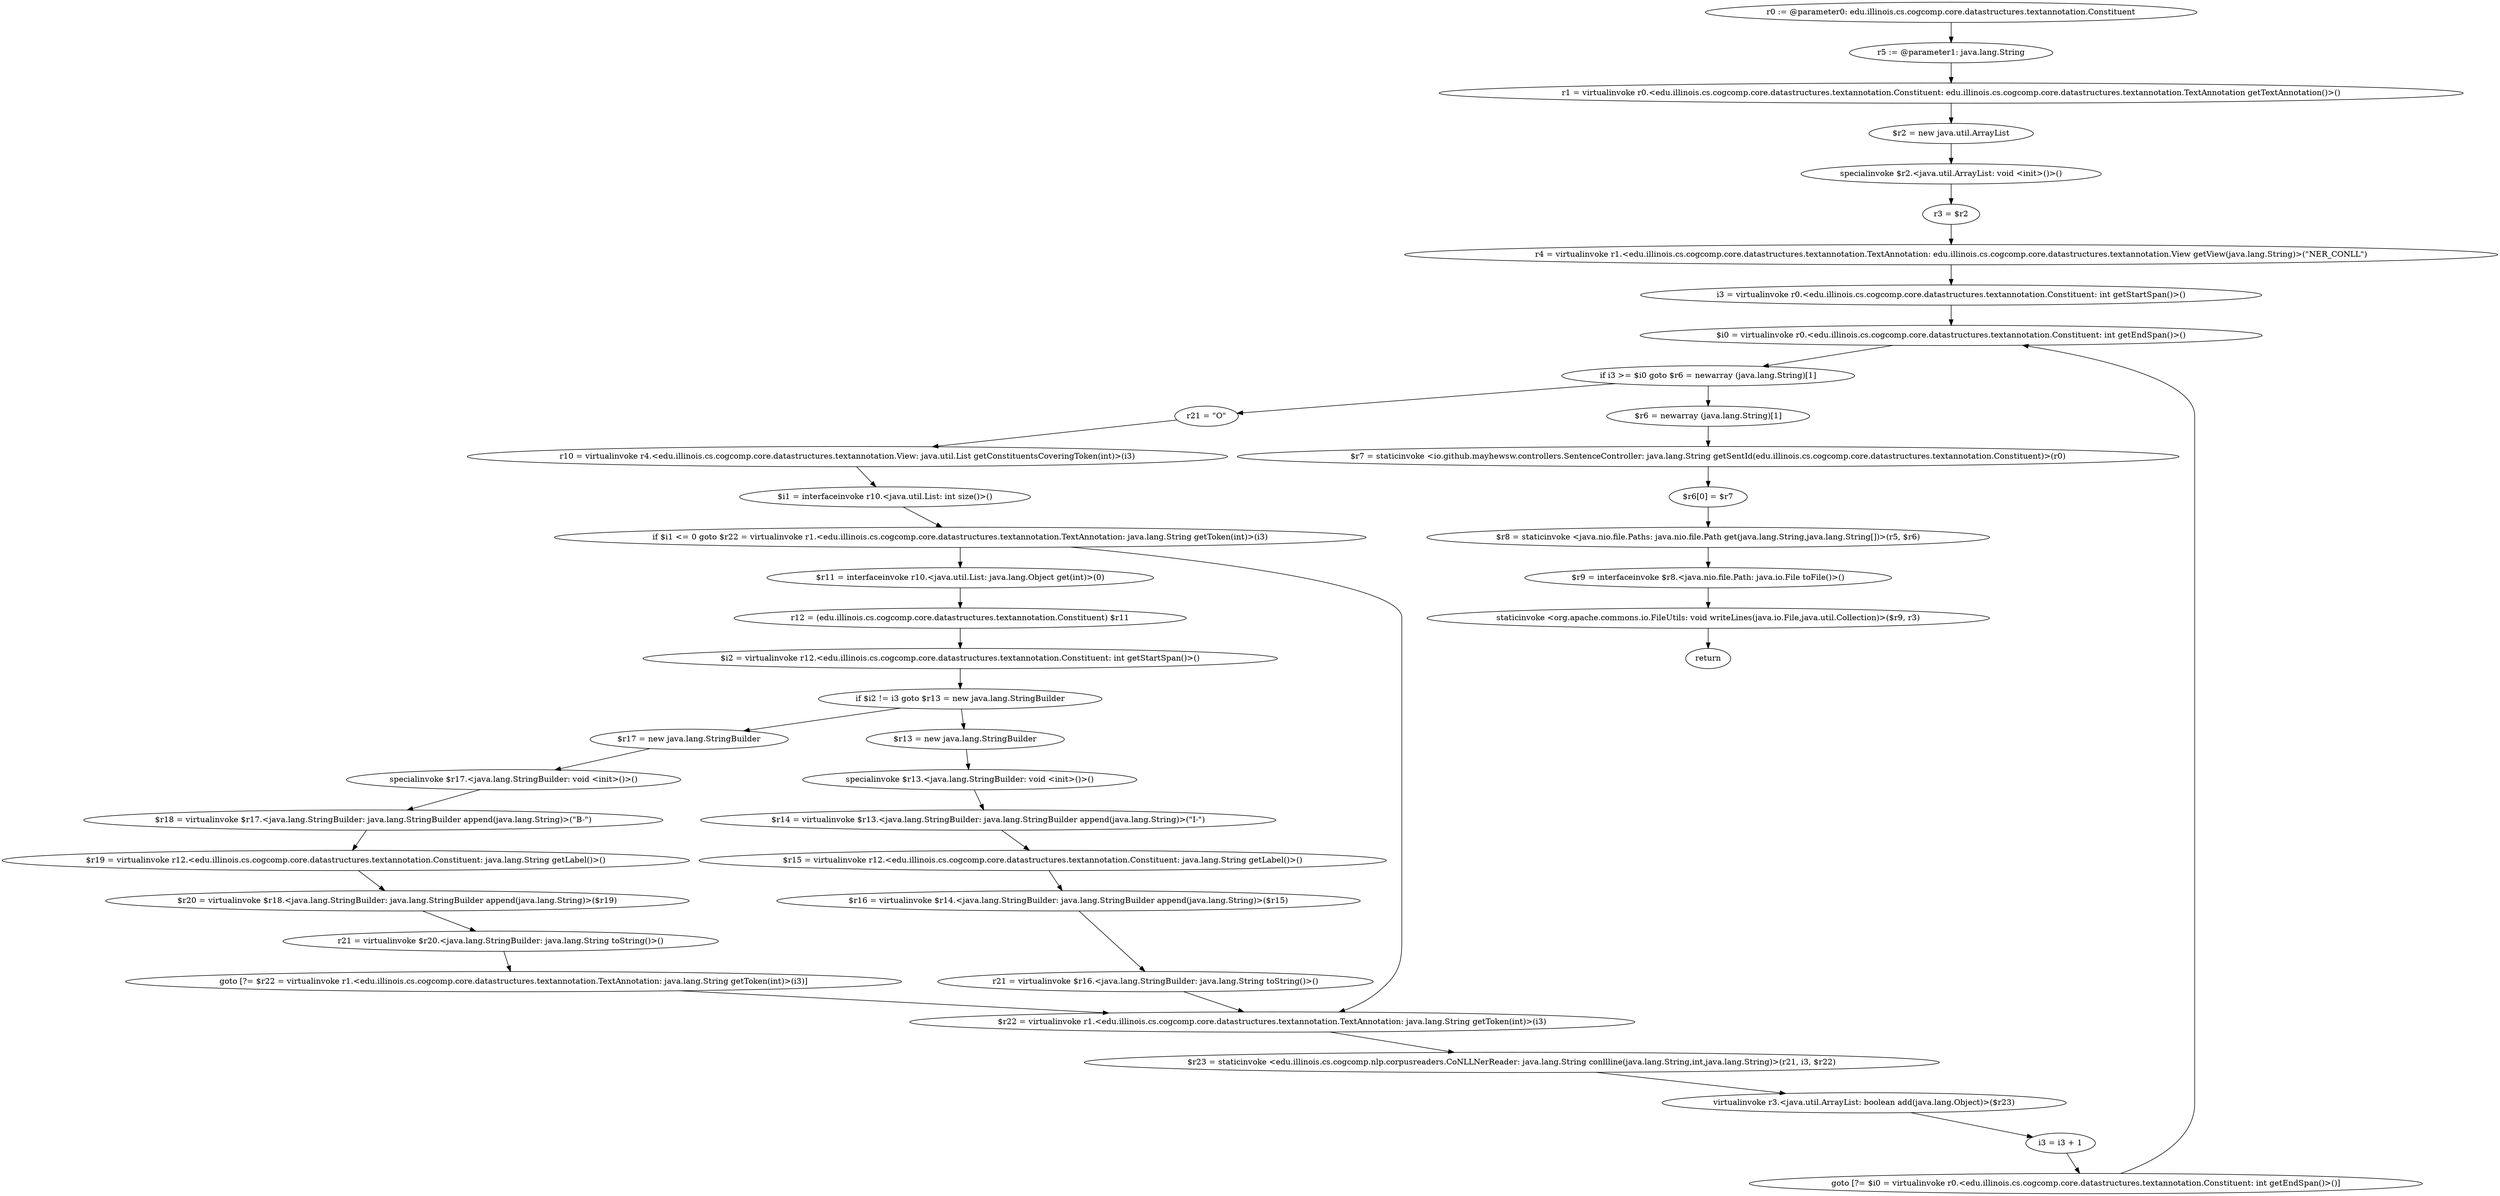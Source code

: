 digraph "unitGraph" {
    "r0 := @parameter0: edu.illinois.cs.cogcomp.core.datastructures.textannotation.Constituent"
    "r5 := @parameter1: java.lang.String"
    "r1 = virtualinvoke r0.<edu.illinois.cs.cogcomp.core.datastructures.textannotation.Constituent: edu.illinois.cs.cogcomp.core.datastructures.textannotation.TextAnnotation getTextAnnotation()>()"
    "$r2 = new java.util.ArrayList"
    "specialinvoke $r2.<java.util.ArrayList: void <init>()>()"
    "r3 = $r2"
    "r4 = virtualinvoke r1.<edu.illinois.cs.cogcomp.core.datastructures.textannotation.TextAnnotation: edu.illinois.cs.cogcomp.core.datastructures.textannotation.View getView(java.lang.String)>(\"NER_CONLL\")"
    "i3 = virtualinvoke r0.<edu.illinois.cs.cogcomp.core.datastructures.textannotation.Constituent: int getStartSpan()>()"
    "$i0 = virtualinvoke r0.<edu.illinois.cs.cogcomp.core.datastructures.textannotation.Constituent: int getEndSpan()>()"
    "if i3 >= $i0 goto $r6 = newarray (java.lang.String)[1]"
    "r21 = \"O\""
    "r10 = virtualinvoke r4.<edu.illinois.cs.cogcomp.core.datastructures.textannotation.View: java.util.List getConstituentsCoveringToken(int)>(i3)"
    "$i1 = interfaceinvoke r10.<java.util.List: int size()>()"
    "if $i1 <= 0 goto $r22 = virtualinvoke r1.<edu.illinois.cs.cogcomp.core.datastructures.textannotation.TextAnnotation: java.lang.String getToken(int)>(i3)"
    "$r11 = interfaceinvoke r10.<java.util.List: java.lang.Object get(int)>(0)"
    "r12 = (edu.illinois.cs.cogcomp.core.datastructures.textannotation.Constituent) $r11"
    "$i2 = virtualinvoke r12.<edu.illinois.cs.cogcomp.core.datastructures.textannotation.Constituent: int getStartSpan()>()"
    "if $i2 != i3 goto $r13 = new java.lang.StringBuilder"
    "$r17 = new java.lang.StringBuilder"
    "specialinvoke $r17.<java.lang.StringBuilder: void <init>()>()"
    "$r18 = virtualinvoke $r17.<java.lang.StringBuilder: java.lang.StringBuilder append(java.lang.String)>(\"B-\")"
    "$r19 = virtualinvoke r12.<edu.illinois.cs.cogcomp.core.datastructures.textannotation.Constituent: java.lang.String getLabel()>()"
    "$r20 = virtualinvoke $r18.<java.lang.StringBuilder: java.lang.StringBuilder append(java.lang.String)>($r19)"
    "r21 = virtualinvoke $r20.<java.lang.StringBuilder: java.lang.String toString()>()"
    "goto [?= $r22 = virtualinvoke r1.<edu.illinois.cs.cogcomp.core.datastructures.textannotation.TextAnnotation: java.lang.String getToken(int)>(i3)]"
    "$r13 = new java.lang.StringBuilder"
    "specialinvoke $r13.<java.lang.StringBuilder: void <init>()>()"
    "$r14 = virtualinvoke $r13.<java.lang.StringBuilder: java.lang.StringBuilder append(java.lang.String)>(\"I-\")"
    "$r15 = virtualinvoke r12.<edu.illinois.cs.cogcomp.core.datastructures.textannotation.Constituent: java.lang.String getLabel()>()"
    "$r16 = virtualinvoke $r14.<java.lang.StringBuilder: java.lang.StringBuilder append(java.lang.String)>($r15)"
    "r21 = virtualinvoke $r16.<java.lang.StringBuilder: java.lang.String toString()>()"
    "$r22 = virtualinvoke r1.<edu.illinois.cs.cogcomp.core.datastructures.textannotation.TextAnnotation: java.lang.String getToken(int)>(i3)"
    "$r23 = staticinvoke <edu.illinois.cs.cogcomp.nlp.corpusreaders.CoNLLNerReader: java.lang.String conllline(java.lang.String,int,java.lang.String)>(r21, i3, $r22)"
    "virtualinvoke r3.<java.util.ArrayList: boolean add(java.lang.Object)>($r23)"
    "i3 = i3 + 1"
    "goto [?= $i0 = virtualinvoke r0.<edu.illinois.cs.cogcomp.core.datastructures.textannotation.Constituent: int getEndSpan()>()]"
    "$r6 = newarray (java.lang.String)[1]"
    "$r7 = staticinvoke <io.github.mayhewsw.controllers.SentenceController: java.lang.String getSentId(edu.illinois.cs.cogcomp.core.datastructures.textannotation.Constituent)>(r0)"
    "$r6[0] = $r7"
    "$r8 = staticinvoke <java.nio.file.Paths: java.nio.file.Path get(java.lang.String,java.lang.String[])>(r5, $r6)"
    "$r9 = interfaceinvoke $r8.<java.nio.file.Path: java.io.File toFile()>()"
    "staticinvoke <org.apache.commons.io.FileUtils: void writeLines(java.io.File,java.util.Collection)>($r9, r3)"
    "return"
    "r0 := @parameter0: edu.illinois.cs.cogcomp.core.datastructures.textannotation.Constituent"->"r5 := @parameter1: java.lang.String";
    "r5 := @parameter1: java.lang.String"->"r1 = virtualinvoke r0.<edu.illinois.cs.cogcomp.core.datastructures.textannotation.Constituent: edu.illinois.cs.cogcomp.core.datastructures.textannotation.TextAnnotation getTextAnnotation()>()";
    "r1 = virtualinvoke r0.<edu.illinois.cs.cogcomp.core.datastructures.textannotation.Constituent: edu.illinois.cs.cogcomp.core.datastructures.textannotation.TextAnnotation getTextAnnotation()>()"->"$r2 = new java.util.ArrayList";
    "$r2 = new java.util.ArrayList"->"specialinvoke $r2.<java.util.ArrayList: void <init>()>()";
    "specialinvoke $r2.<java.util.ArrayList: void <init>()>()"->"r3 = $r2";
    "r3 = $r2"->"r4 = virtualinvoke r1.<edu.illinois.cs.cogcomp.core.datastructures.textannotation.TextAnnotation: edu.illinois.cs.cogcomp.core.datastructures.textannotation.View getView(java.lang.String)>(\"NER_CONLL\")";
    "r4 = virtualinvoke r1.<edu.illinois.cs.cogcomp.core.datastructures.textannotation.TextAnnotation: edu.illinois.cs.cogcomp.core.datastructures.textannotation.View getView(java.lang.String)>(\"NER_CONLL\")"->"i3 = virtualinvoke r0.<edu.illinois.cs.cogcomp.core.datastructures.textannotation.Constituent: int getStartSpan()>()";
    "i3 = virtualinvoke r0.<edu.illinois.cs.cogcomp.core.datastructures.textannotation.Constituent: int getStartSpan()>()"->"$i0 = virtualinvoke r0.<edu.illinois.cs.cogcomp.core.datastructures.textannotation.Constituent: int getEndSpan()>()";
    "$i0 = virtualinvoke r0.<edu.illinois.cs.cogcomp.core.datastructures.textannotation.Constituent: int getEndSpan()>()"->"if i3 >= $i0 goto $r6 = newarray (java.lang.String)[1]";
    "if i3 >= $i0 goto $r6 = newarray (java.lang.String)[1]"->"r21 = \"O\"";
    "if i3 >= $i0 goto $r6 = newarray (java.lang.String)[1]"->"$r6 = newarray (java.lang.String)[1]";
    "r21 = \"O\""->"r10 = virtualinvoke r4.<edu.illinois.cs.cogcomp.core.datastructures.textannotation.View: java.util.List getConstituentsCoveringToken(int)>(i3)";
    "r10 = virtualinvoke r4.<edu.illinois.cs.cogcomp.core.datastructures.textannotation.View: java.util.List getConstituentsCoveringToken(int)>(i3)"->"$i1 = interfaceinvoke r10.<java.util.List: int size()>()";
    "$i1 = interfaceinvoke r10.<java.util.List: int size()>()"->"if $i1 <= 0 goto $r22 = virtualinvoke r1.<edu.illinois.cs.cogcomp.core.datastructures.textannotation.TextAnnotation: java.lang.String getToken(int)>(i3)";
    "if $i1 <= 0 goto $r22 = virtualinvoke r1.<edu.illinois.cs.cogcomp.core.datastructures.textannotation.TextAnnotation: java.lang.String getToken(int)>(i3)"->"$r11 = interfaceinvoke r10.<java.util.List: java.lang.Object get(int)>(0)";
    "if $i1 <= 0 goto $r22 = virtualinvoke r1.<edu.illinois.cs.cogcomp.core.datastructures.textannotation.TextAnnotation: java.lang.String getToken(int)>(i3)"->"$r22 = virtualinvoke r1.<edu.illinois.cs.cogcomp.core.datastructures.textannotation.TextAnnotation: java.lang.String getToken(int)>(i3)";
    "$r11 = interfaceinvoke r10.<java.util.List: java.lang.Object get(int)>(0)"->"r12 = (edu.illinois.cs.cogcomp.core.datastructures.textannotation.Constituent) $r11";
    "r12 = (edu.illinois.cs.cogcomp.core.datastructures.textannotation.Constituent) $r11"->"$i2 = virtualinvoke r12.<edu.illinois.cs.cogcomp.core.datastructures.textannotation.Constituent: int getStartSpan()>()";
    "$i2 = virtualinvoke r12.<edu.illinois.cs.cogcomp.core.datastructures.textannotation.Constituent: int getStartSpan()>()"->"if $i2 != i3 goto $r13 = new java.lang.StringBuilder";
    "if $i2 != i3 goto $r13 = new java.lang.StringBuilder"->"$r17 = new java.lang.StringBuilder";
    "if $i2 != i3 goto $r13 = new java.lang.StringBuilder"->"$r13 = new java.lang.StringBuilder";
    "$r17 = new java.lang.StringBuilder"->"specialinvoke $r17.<java.lang.StringBuilder: void <init>()>()";
    "specialinvoke $r17.<java.lang.StringBuilder: void <init>()>()"->"$r18 = virtualinvoke $r17.<java.lang.StringBuilder: java.lang.StringBuilder append(java.lang.String)>(\"B-\")";
    "$r18 = virtualinvoke $r17.<java.lang.StringBuilder: java.lang.StringBuilder append(java.lang.String)>(\"B-\")"->"$r19 = virtualinvoke r12.<edu.illinois.cs.cogcomp.core.datastructures.textannotation.Constituent: java.lang.String getLabel()>()";
    "$r19 = virtualinvoke r12.<edu.illinois.cs.cogcomp.core.datastructures.textannotation.Constituent: java.lang.String getLabel()>()"->"$r20 = virtualinvoke $r18.<java.lang.StringBuilder: java.lang.StringBuilder append(java.lang.String)>($r19)";
    "$r20 = virtualinvoke $r18.<java.lang.StringBuilder: java.lang.StringBuilder append(java.lang.String)>($r19)"->"r21 = virtualinvoke $r20.<java.lang.StringBuilder: java.lang.String toString()>()";
    "r21 = virtualinvoke $r20.<java.lang.StringBuilder: java.lang.String toString()>()"->"goto [?= $r22 = virtualinvoke r1.<edu.illinois.cs.cogcomp.core.datastructures.textannotation.TextAnnotation: java.lang.String getToken(int)>(i3)]";
    "goto [?= $r22 = virtualinvoke r1.<edu.illinois.cs.cogcomp.core.datastructures.textannotation.TextAnnotation: java.lang.String getToken(int)>(i3)]"->"$r22 = virtualinvoke r1.<edu.illinois.cs.cogcomp.core.datastructures.textannotation.TextAnnotation: java.lang.String getToken(int)>(i3)";
    "$r13 = new java.lang.StringBuilder"->"specialinvoke $r13.<java.lang.StringBuilder: void <init>()>()";
    "specialinvoke $r13.<java.lang.StringBuilder: void <init>()>()"->"$r14 = virtualinvoke $r13.<java.lang.StringBuilder: java.lang.StringBuilder append(java.lang.String)>(\"I-\")";
    "$r14 = virtualinvoke $r13.<java.lang.StringBuilder: java.lang.StringBuilder append(java.lang.String)>(\"I-\")"->"$r15 = virtualinvoke r12.<edu.illinois.cs.cogcomp.core.datastructures.textannotation.Constituent: java.lang.String getLabel()>()";
    "$r15 = virtualinvoke r12.<edu.illinois.cs.cogcomp.core.datastructures.textannotation.Constituent: java.lang.String getLabel()>()"->"$r16 = virtualinvoke $r14.<java.lang.StringBuilder: java.lang.StringBuilder append(java.lang.String)>($r15)";
    "$r16 = virtualinvoke $r14.<java.lang.StringBuilder: java.lang.StringBuilder append(java.lang.String)>($r15)"->"r21 = virtualinvoke $r16.<java.lang.StringBuilder: java.lang.String toString()>()";
    "r21 = virtualinvoke $r16.<java.lang.StringBuilder: java.lang.String toString()>()"->"$r22 = virtualinvoke r1.<edu.illinois.cs.cogcomp.core.datastructures.textannotation.TextAnnotation: java.lang.String getToken(int)>(i3)";
    "$r22 = virtualinvoke r1.<edu.illinois.cs.cogcomp.core.datastructures.textannotation.TextAnnotation: java.lang.String getToken(int)>(i3)"->"$r23 = staticinvoke <edu.illinois.cs.cogcomp.nlp.corpusreaders.CoNLLNerReader: java.lang.String conllline(java.lang.String,int,java.lang.String)>(r21, i3, $r22)";
    "$r23 = staticinvoke <edu.illinois.cs.cogcomp.nlp.corpusreaders.CoNLLNerReader: java.lang.String conllline(java.lang.String,int,java.lang.String)>(r21, i3, $r22)"->"virtualinvoke r3.<java.util.ArrayList: boolean add(java.lang.Object)>($r23)";
    "virtualinvoke r3.<java.util.ArrayList: boolean add(java.lang.Object)>($r23)"->"i3 = i3 + 1";
    "i3 = i3 + 1"->"goto [?= $i0 = virtualinvoke r0.<edu.illinois.cs.cogcomp.core.datastructures.textannotation.Constituent: int getEndSpan()>()]";
    "goto [?= $i0 = virtualinvoke r0.<edu.illinois.cs.cogcomp.core.datastructures.textannotation.Constituent: int getEndSpan()>()]"->"$i0 = virtualinvoke r0.<edu.illinois.cs.cogcomp.core.datastructures.textannotation.Constituent: int getEndSpan()>()";
    "$r6 = newarray (java.lang.String)[1]"->"$r7 = staticinvoke <io.github.mayhewsw.controllers.SentenceController: java.lang.String getSentId(edu.illinois.cs.cogcomp.core.datastructures.textannotation.Constituent)>(r0)";
    "$r7 = staticinvoke <io.github.mayhewsw.controllers.SentenceController: java.lang.String getSentId(edu.illinois.cs.cogcomp.core.datastructures.textannotation.Constituent)>(r0)"->"$r6[0] = $r7";
    "$r6[0] = $r7"->"$r8 = staticinvoke <java.nio.file.Paths: java.nio.file.Path get(java.lang.String,java.lang.String[])>(r5, $r6)";
    "$r8 = staticinvoke <java.nio.file.Paths: java.nio.file.Path get(java.lang.String,java.lang.String[])>(r5, $r6)"->"$r9 = interfaceinvoke $r8.<java.nio.file.Path: java.io.File toFile()>()";
    "$r9 = interfaceinvoke $r8.<java.nio.file.Path: java.io.File toFile()>()"->"staticinvoke <org.apache.commons.io.FileUtils: void writeLines(java.io.File,java.util.Collection)>($r9, r3)";
    "staticinvoke <org.apache.commons.io.FileUtils: void writeLines(java.io.File,java.util.Collection)>($r9, r3)"->"return";
}
